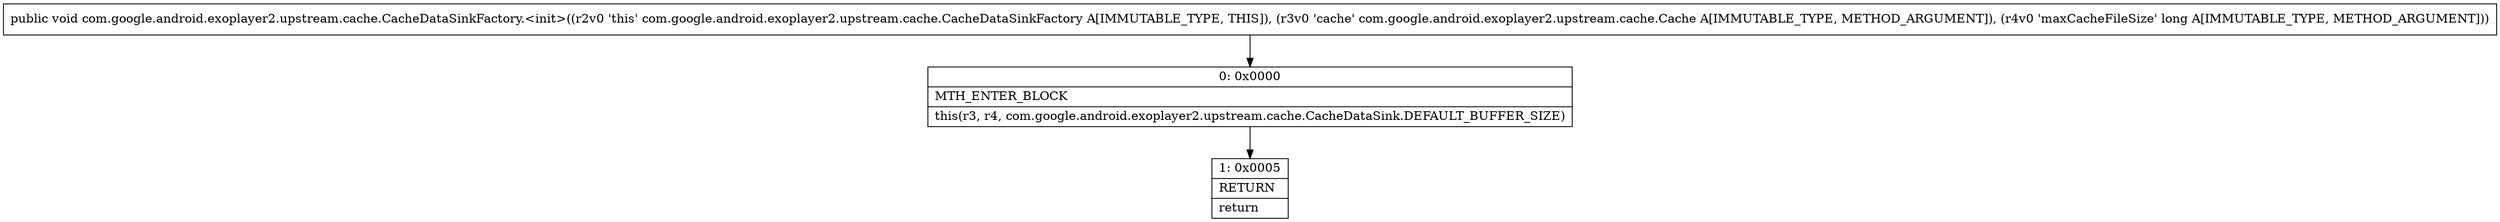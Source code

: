 digraph "CFG forcom.google.android.exoplayer2.upstream.cache.CacheDataSinkFactory.\<init\>(Lcom\/google\/android\/exoplayer2\/upstream\/cache\/Cache;J)V" {
Node_0 [shape=record,label="{0\:\ 0x0000|MTH_ENTER_BLOCK\l|this(r3, r4, com.google.android.exoplayer2.upstream.cache.CacheDataSink.DEFAULT_BUFFER_SIZE)\l}"];
Node_1 [shape=record,label="{1\:\ 0x0005|RETURN\l|return\l}"];
MethodNode[shape=record,label="{public void com.google.android.exoplayer2.upstream.cache.CacheDataSinkFactory.\<init\>((r2v0 'this' com.google.android.exoplayer2.upstream.cache.CacheDataSinkFactory A[IMMUTABLE_TYPE, THIS]), (r3v0 'cache' com.google.android.exoplayer2.upstream.cache.Cache A[IMMUTABLE_TYPE, METHOD_ARGUMENT]), (r4v0 'maxCacheFileSize' long A[IMMUTABLE_TYPE, METHOD_ARGUMENT])) }"];
MethodNode -> Node_0;
Node_0 -> Node_1;
}

